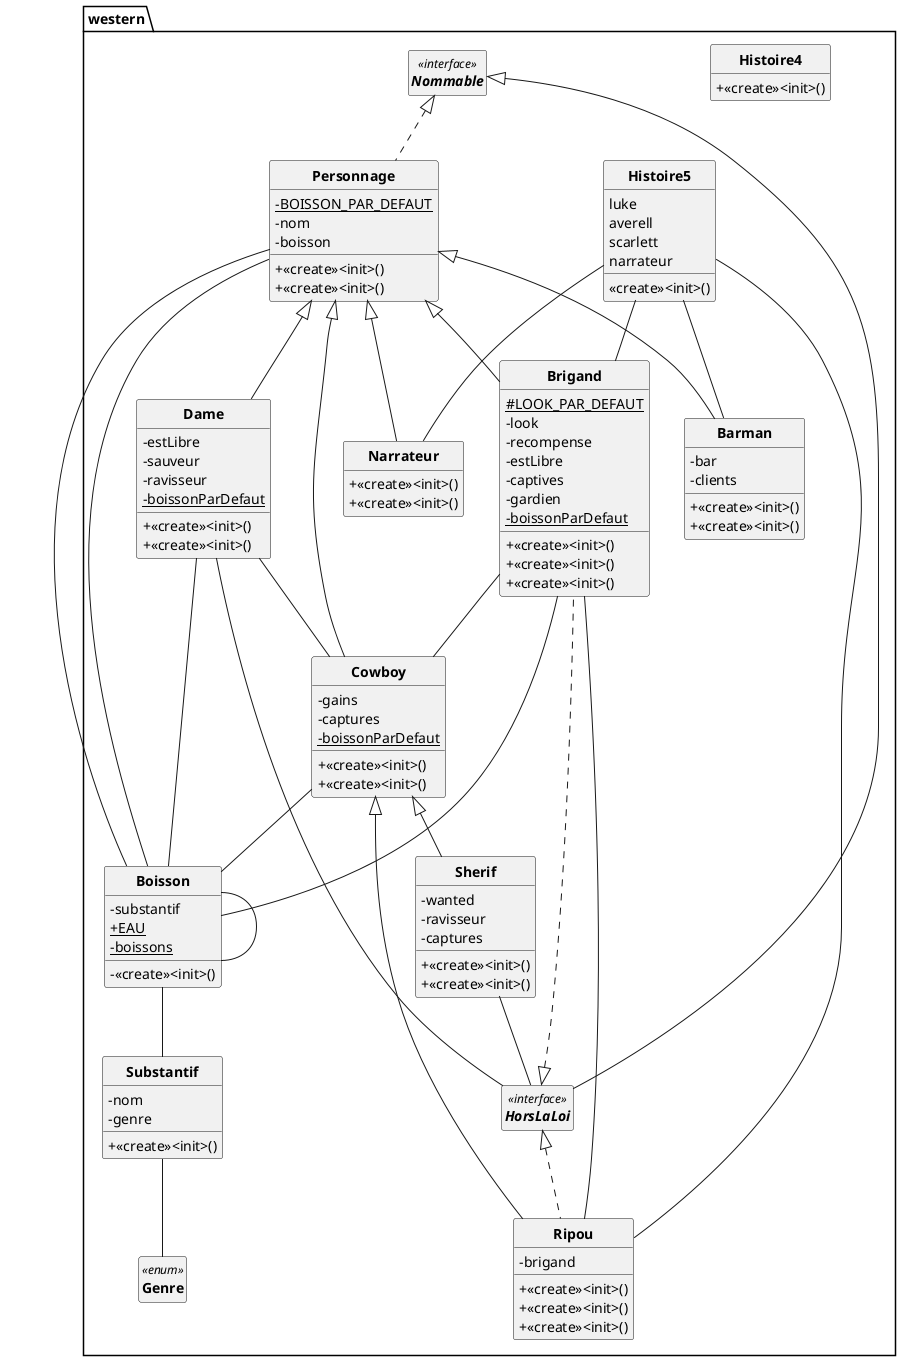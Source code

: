 @startuml

'UML GENERE PAR CODE :)

skinparam style strictuml
skinparam classAttributeIconSize 0
skinparam classFontStyle Bold
hide empty members

PACKAGE western{
	CLASS Barman  extends Personnage {
		+<<create>><init>()
		+<<create>><init>()
		-bar
		-clients
	}


	CLASS Boisson  {
		-substantif
		+{static}EAU
		-{static}boissons
		-<<create>><init>()
	}
Boisson -- Substantif
Boisson -- Boisson


	CLASS Brigand  extends Personnage implements HorsLaLoi {
		#{static}LOOK_PAR_DEFAUT
		-look
		-recompense
		-estLibre
		-captives
		-gardien
		+<<create>><init>()
		+<<create>><init>()
		+<<create>><init>()
		-{static}boissonParDefaut
	}
Brigand -- Cowboy
Brigand -- Boisson


	CLASS Cowboy  extends Personnage {
		-gains
		-captures
		+<<create>><init>()
		+<<create>><init>()
		-{static}boissonParDefaut
	}
Cowboy -- Boisson


	CLASS Dame  extends Personnage {
		-estLibre
		-sauveur
		-ravisseur
		+<<create>><init>()
		+<<create>><init>()
		-{static}boissonParDefaut
	}
Dame -- Cowboy
Dame -- HorsLaLoi
Dame -- Boisson


	ENUM Genre<<enum>>{

	}

	CLASS Histoire4  {
		+<<create>><init>()
	}


	CLASS Histoire5  {
		<<create>><init>()
		luke
		averell
		scarlett
		narrateur
	}
Histoire5 -- Barman
Histoire5 -- Brigand
Histoire5 -- Ripou
Histoire5 -- Narrateur


	INTERFACE HorsLaLoi <<interface>>  implements Nommable{

	}

	CLASS Narrateur  extends Personnage {
		+<<create>><init>()
		+<<create>><init>()
	}


	INTERFACE Nommable <<interface>> {

	}

	CLASS Personnage  implements Nommable {
		-{static}BOISSON_PAR_DEFAUT
		-nom
		-boisson
		+<<create>><init>()
		+<<create>><init>()
	}
Personnage -- Boisson
Personnage -- Boisson


	CLASS Ripou  extends Cowboy implements HorsLaLoi {
		-brigand
		+<<create>><init>()
		+<<create>><init>()
		+<<create>><init>()
	}
Ripou -- Brigand


	CLASS Sherif  extends Cowboy {
		+<<create>><init>()
		+<<create>><init>()
		-wanted
		-ravisseur
		-captures
	}
Sherif -- HorsLaLoi


	CLASS Substantif  {
		-nom
		-genre
		+<<create>><init>()
	}
Substantif -- Genre



}
@enduml
